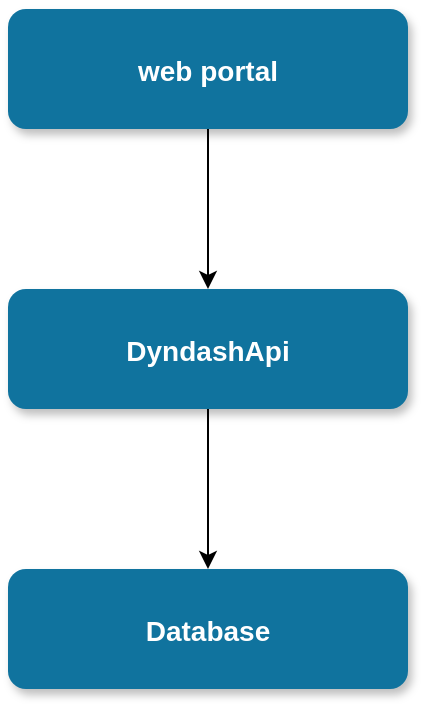 <mxfile version="26.0.16">
  <diagram name="Page-1" id="97916047-d0de-89f5-080d-49f4d83e522f">
    <mxGraphModel dx="1434" dy="892" grid="1" gridSize="10" guides="1" tooltips="1" connect="1" arrows="1" fold="1" page="1" pageScale="1.5" pageWidth="1169" pageHeight="827" background="none" math="0" shadow="0">
      <root>
        <mxCell id="0" />
        <mxCell id="1" parent="0" />
        <mxCell id="A_kWeTr-ID61NBGwg3Aw-57" value="" style="edgeStyle=orthogonalEdgeStyle;rounded=0;orthogonalLoop=1;jettySize=auto;html=1;" edge="1" parent="1" source="2" target="A_kWeTr-ID61NBGwg3Aw-56">
          <mxGeometry relative="1" as="geometry" />
        </mxCell>
        <mxCell id="2" value="web portal" style="rounded=1;fillColor=#10739E;strokeColor=none;shadow=1;gradientColor=none;fontStyle=1;fontColor=#FFFFFF;fontSize=14;" parent="1" vertex="1">
          <mxGeometry x="672" y="205.5" width="200" height="60" as="geometry" />
        </mxCell>
        <mxCell id="A_kWeTr-ID61NBGwg3Aw-59" value="" style="edgeStyle=orthogonalEdgeStyle;rounded=0;orthogonalLoop=1;jettySize=auto;html=1;" edge="1" parent="1" source="A_kWeTr-ID61NBGwg3Aw-56" target="A_kWeTr-ID61NBGwg3Aw-58">
          <mxGeometry relative="1" as="geometry" />
        </mxCell>
        <mxCell id="A_kWeTr-ID61NBGwg3Aw-56" value="DyndashApi" style="rounded=1;fillColor=#10739E;strokeColor=none;shadow=1;gradientColor=none;fontStyle=1;fontColor=#FFFFFF;fontSize=14;" vertex="1" parent="1">
          <mxGeometry x="672" y="345.5" width="200" height="60" as="geometry" />
        </mxCell>
        <mxCell id="A_kWeTr-ID61NBGwg3Aw-58" value="Database" style="rounded=1;fillColor=#10739E;strokeColor=none;shadow=1;gradientColor=none;fontStyle=1;fontColor=#FFFFFF;fontSize=14;" vertex="1" parent="1">
          <mxGeometry x="672" y="485.5" width="200" height="60" as="geometry" />
        </mxCell>
      </root>
    </mxGraphModel>
  </diagram>
</mxfile>
